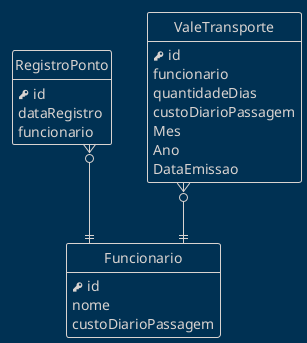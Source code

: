 @startuml
hide empty members
hide circle
!theme blueprint
skinparam linetype ortho

entity Funcionario{
    <&key> id
    nome
    custoDiarioPassagem
}
entity RegistroPonto{
    <&key> id
    dataRegistro
    funcionario
}
entity ValeTransporte{
    <&key> id
    funcionario
    quantidadeDias
    custoDiarioPassagem
    Mes
    Ano
    DataEmissao
}

RegistroPonto }o--|| Funcionario
ValeTransporte }o--|| Funcionario


@enduml